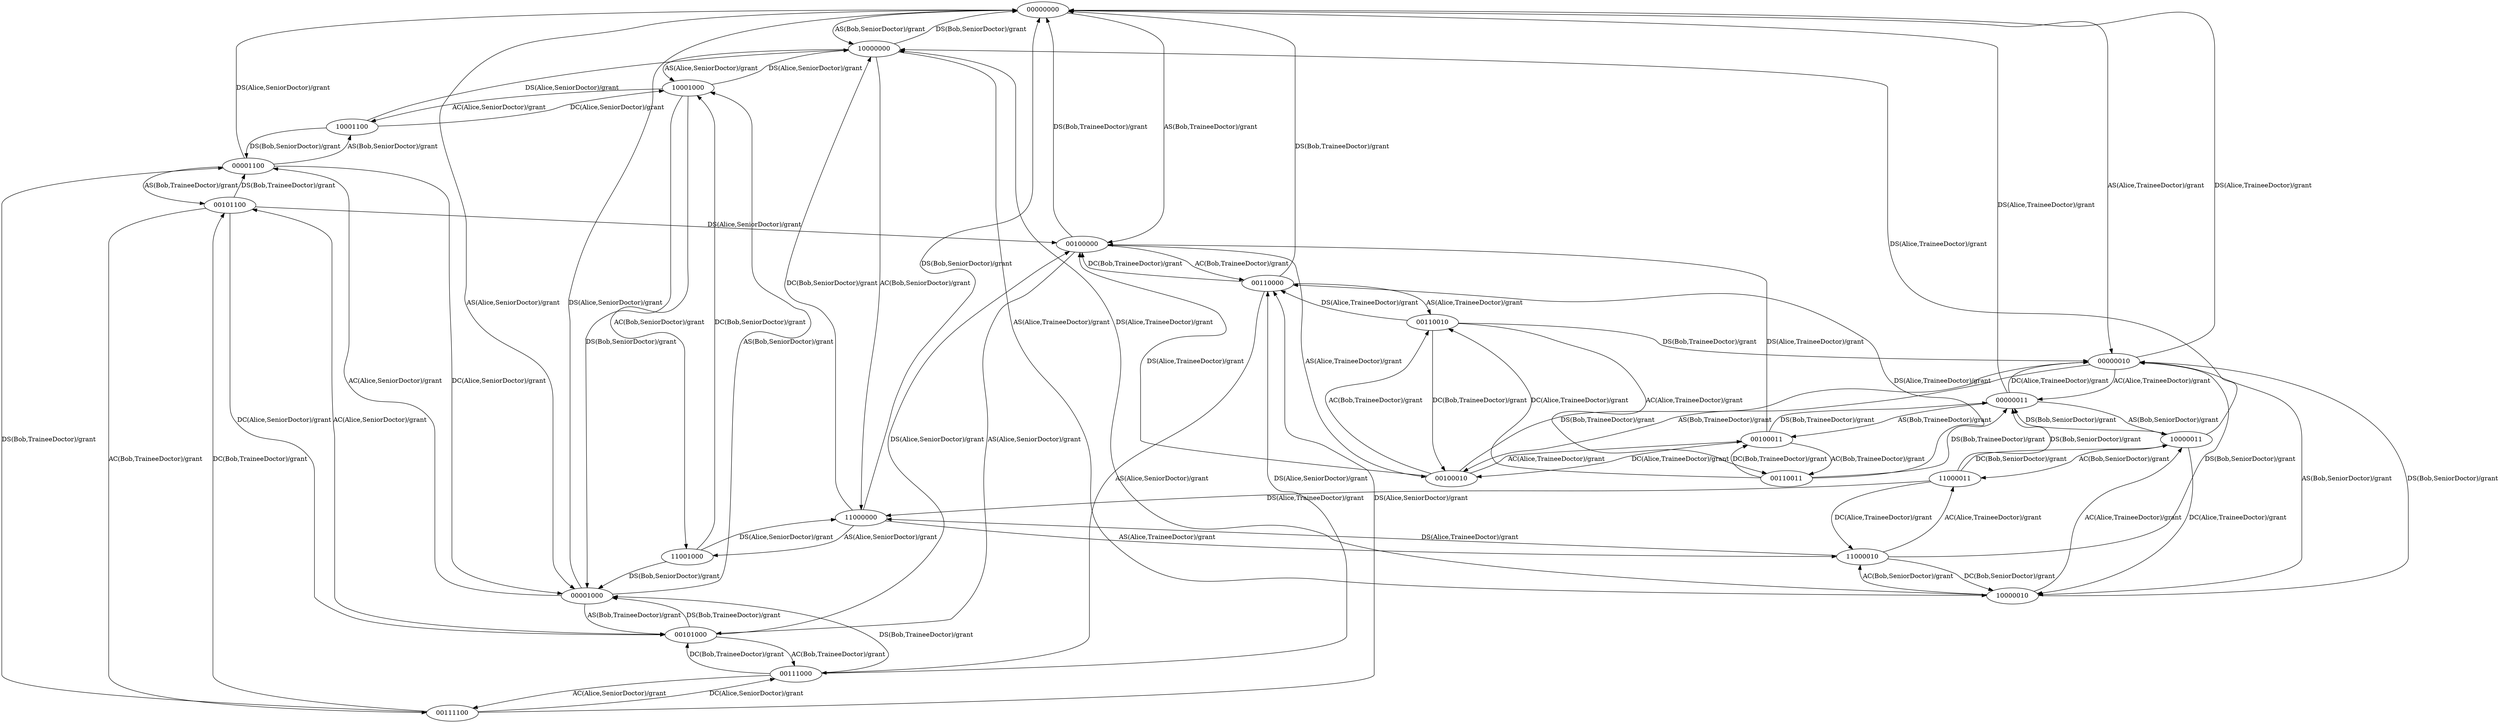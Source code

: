 digraph rbac2Fsm {
  00000000 -> 10000000 [ label ="AS(Bob,SeniorDoctor)/grant"];
  00000000 -> 00001000 [ label ="AS(Alice,SeniorDoctor)/grant"];
  00000000 -> 00100000 [ label ="AS(Bob,TraineeDoctor)/grant"];
  00000000 -> 00000010 [ label ="AS(Alice,TraineeDoctor)/grant"];
  00000010 -> 10000010 [ label ="AS(Bob,SeniorDoctor)/grant"];
  10000000 -> 00000000 [ label ="DS(Bob,SeniorDoctor)/grant"];
  10000000 -> 11000000 [ label ="AC(Bob,SeniorDoctor)/grant"];
  10000000 -> 10001000 [ label ="AS(Alice,SeniorDoctor)/grant"];
  00100000 -> 00101000 [ label ="AS(Alice,SeniorDoctor)/grant"];
  00000010 -> 00100010 [ label ="AS(Bob,TraineeDoctor)/grant"];
  10000000 -> 10000010 [ label ="AS(Alice,TraineeDoctor)/grant"];
  00001000 -> 10001000 [ label ="AS(Bob,SeniorDoctor)/grant"];
  00100000 -> 00000000 [ label ="DS(Bob,TraineeDoctor)/grant"];
  00100000 -> 00110000 [ label ="AC(Bob,TraineeDoctor)/grant"];
  00000010 -> 00000000 [ label ="DS(Alice,TraineeDoctor)/grant"];
  00100000 -> 00100010 [ label ="AS(Alice,TraineeDoctor)/grant"];
  00000010 -> 00000011 [ label ="AC(Alice,TraineeDoctor)/grant"];
  00001000 -> 00000000 [ label ="DS(Alice,SeniorDoctor)/grant"];
  00001000 -> 00001100 [ label ="AC(Alice,SeniorDoctor)/grant"];
  00001000 -> 00101000 [ label ="AS(Bob,TraineeDoctor)/grant"];
  11000000 -> 00000000 [ label ="DS(Bob,SeniorDoctor)/grant"];
  10000010 -> 00000010 [ label ="DS(Bob,SeniorDoctor)/grant"];
  10000010 -> 11000010 [ label ="AC(Bob,SeniorDoctor)/grant"];
  10001000 -> 00001000 [ label ="DS(Bob,SeniorDoctor)/grant"];
  10001000 -> 11001000 [ label ="AC(Bob,SeniorDoctor)/grant"];
  11000000 -> 10000000 [ label ="DC(Bob,SeniorDoctor)/grant"];
  10001000 -> 10000000 [ label ="DS(Alice,SeniorDoctor)/grant"];
  11000000 -> 11001000 [ label ="AS(Alice,SeniorDoctor)/grant"];
  10001000 -> 10001100 [ label ="AC(Alice,SeniorDoctor)/grant"];
  00101000 -> 00100000 [ label ="DS(Alice,SeniorDoctor)/grant"];
  00101000 -> 00101100 [ label ="AC(Alice,SeniorDoctor)/grant"];
  00000011 -> 10000011 [ label ="AS(Bob,SeniorDoctor)/grant"];
  00001100 -> 10001100 [ label ="AS(Bob,SeniorDoctor)/grant"];
  11000000 -> 11000010 [ label ="AS(Alice,TraineeDoctor)/grant"];
  00110000 -> 00111000 [ label ="AS(Alice,SeniorDoctor)/grant"];
  00101000 -> 00001000 [ label ="DS(Bob,TraineeDoctor)/grant"];
  10000010 -> 10000000 [ label ="DS(Alice,TraineeDoctor)/grant"];
  00001100 -> 00000000 [ label ="DS(Alice,SeniorDoctor)/grant"];
  10000010 -> 10000011 [ label ="AC(Alice,TraineeDoctor)/grant"];
  00101000 -> 00111000 [ label ="AC(Bob,TraineeDoctor)/grant"];
  00001100 -> 00001000 [ label ="DC(Alice,SeniorDoctor)/grant"];
  00100010 -> 00000010 [ label ="DS(Bob,TraineeDoctor)/grant"];
  00001100 -> 00101100 [ label ="AS(Bob,TraineeDoctor)/grant"];
  00100010 -> 00110010 [ label ="AC(Bob,TraineeDoctor)/grant"];
  00000011 -> 00100011 [ label ="AS(Bob,TraineeDoctor)/grant"];
  00100010 -> 00100000 [ label ="DS(Alice,TraineeDoctor)/grant"];
  00100010 -> 00100011 [ label ="AC(Alice,TraineeDoctor)/grant"];
  00110000 -> 00000000 [ label ="DS(Bob,TraineeDoctor)/grant"];
  00000011 -> 00000000 [ label ="DS(Alice,TraineeDoctor)/grant"];
  00110000 -> 00100000 [ label ="DC(Bob,TraineeDoctor)/grant"];
  00000011 -> 00000010 [ label ="DC(Alice,TraineeDoctor)/grant"];
  00110000 -> 00110010 [ label ="AS(Alice,TraineeDoctor)/grant"];
  00111000 -> 00110000 [ label ="DS(Alice,SeniorDoctor)/grant"];
  11000010 -> 00000010 [ label ="DS(Bob,SeniorDoctor)/grant"];
  11001000 -> 00001000 [ label ="DS(Bob,SeniorDoctor)/grant"];
  11001000 -> 10001000 [ label ="DC(Bob,SeniorDoctor)/grant"];
  00111000 -> 00111100 [ label ="AC(Alice,SeniorDoctor)/grant"];
  10000011 -> 00000011 [ label ="DS(Bob,SeniorDoctor)/grant"];
  10000011 -> 11000011 [ label ="AC(Bob,SeniorDoctor)/grant"];
  10000011 -> 10000000 [ label ="DS(Alice,TraineeDoctor)/grant"];
  10000011 -> 10000010 [ label ="DC(Alice,TraineeDoctor)/grant"];
  11001000 -> 11000000 [ label ="DS(Alice,SeniorDoctor)/grant"];
  10001100 -> 00001100 [ label ="DS(Bob,SeniorDoctor)/grant"];
  10001100 -> 10000000 [ label ="DS(Alice,SeniorDoctor)/grant"];
  00111000 -> 00001000 [ label ="DS(Bob,TraineeDoctor)/grant"];
  00111000 -> 00101000 [ label ="DC(Bob,TraineeDoctor)/grant"];
  10001100 -> 10001000 [ label ="DC(Alice,SeniorDoctor)/grant"];
  11000010 -> 10000010 [ label ="DC(Bob,SeniorDoctor)/grant"];
  00101100 -> 00100000 [ label ="DS(Alice,SeniorDoctor)/grant"];
  00100011 -> 00000011 [ label ="DS(Bob,TraineeDoctor)/grant"];
  00101100 -> 00101000 [ label ="DC(Alice,SeniorDoctor)/grant"];
  00110010 -> 00000010 [ label ="DS(Bob,TraineeDoctor)/grant"];
  00110010 -> 00100010 [ label ="DC(Bob,TraineeDoctor)/grant"];
  00100011 -> 00110011 [ label ="AC(Bob,TraineeDoctor)/grant"];
  00101100 -> 00001100 [ label ="DS(Bob,TraineeDoctor)/grant"];
  00110010 -> 00110000 [ label ="DS(Alice,TraineeDoctor)/grant"];
  00110010 -> 00110011 [ label ="AC(Alice,TraineeDoctor)/grant"];
  00101100 -> 00111100 [ label ="AC(Bob,TraineeDoctor)/grant"];
  00100011 -> 00100000 [ label ="DS(Alice,TraineeDoctor)/grant"];
  00100011 -> 00100010 [ label ="DC(Alice,TraineeDoctor)/grant"];
  11000010 -> 11000000 [ label ="DS(Alice,TraineeDoctor)/grant"];
  11000010 -> 11000011 [ label ="AC(Alice,TraineeDoctor)/grant"];
  11000011 -> 00000011 [ label ="DS(Bob,SeniorDoctor)/grant"];
  11000011 -> 10000011 [ label ="DC(Bob,SeniorDoctor)/grant"];
  00111100 -> 00110000 [ label ="DS(Alice,SeniorDoctor)/grant"];
  11000011 -> 11000000 [ label ="DS(Alice,TraineeDoctor)/grant"];
  00111100 -> 00111000 [ label ="DC(Alice,SeniorDoctor)/grant"];
  11000011 -> 11000010 [ label ="DC(Alice,TraineeDoctor)/grant"];
  00111100 -> 00001100 [ label ="DS(Bob,TraineeDoctor)/grant"];
  00110011 -> 00000011 [ label ="DS(Bob,TraineeDoctor)/grant"];
  00111100 -> 00101100 [ label ="DC(Bob,TraineeDoctor)/grant"];
  00110011 -> 00100011 [ label ="DC(Bob,TraineeDoctor)/grant"];
  00110011 -> 00110000 [ label ="DS(Alice,TraineeDoctor)/grant"];
  00110011 -> 00110010 [ label ="DC(Alice,TraineeDoctor)/grant"];
}
